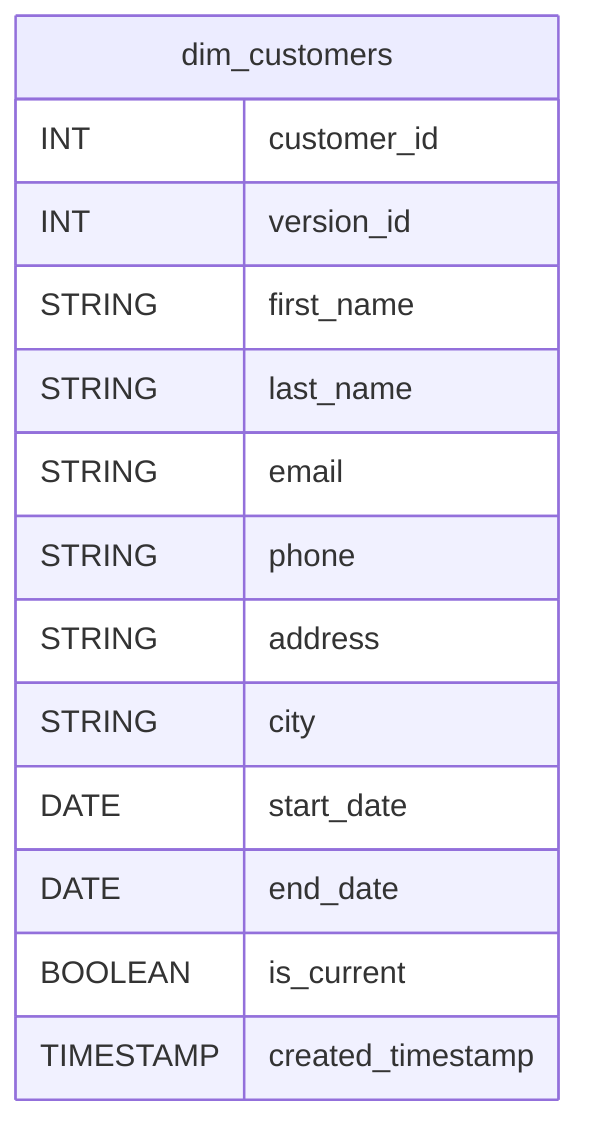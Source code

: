 erDiagram
    dim_customers {
        INT customer_id
        INT version_id
        STRING first_name
        STRING last_name
        STRING email
        STRING phone
        STRING address
        STRING city
        DATE start_date
        DATE end_date
        BOOLEAN is_current
        TIMESTAMP created_timestamp
    }